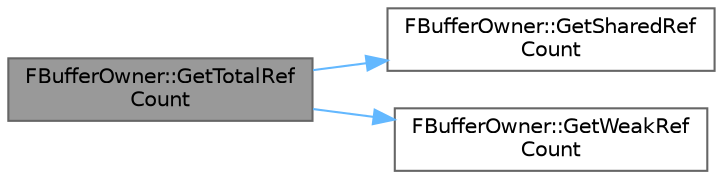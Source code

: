 digraph "FBufferOwner::GetTotalRefCount"
{
 // INTERACTIVE_SVG=YES
 // LATEX_PDF_SIZE
  bgcolor="transparent";
  edge [fontname=Helvetica,fontsize=10,labelfontname=Helvetica,labelfontsize=10];
  node [fontname=Helvetica,fontsize=10,shape=box,height=0.2,width=0.4];
  rankdir="LR";
  Node1 [id="Node000001",label="FBufferOwner::GetTotalRef\lCount",height=0.2,width=0.4,color="gray40", fillcolor="grey60", style="filled", fontcolor="black",tooltip=" "];
  Node1 -> Node2 [id="edge1_Node000001_Node000002",color="steelblue1",style="solid",tooltip=" "];
  Node2 [id="Node000002",label="FBufferOwner::GetSharedRef\lCount",height=0.2,width=0.4,color="grey40", fillcolor="white", style="filled",URL="$d3/d0f/classFBufferOwner.html#a6b0aa724257fac8dcf0dd18714d4fb31",tooltip=" "];
  Node1 -> Node3 [id="edge2_Node000001_Node000003",color="steelblue1",style="solid",tooltip=" "];
  Node3 [id="Node000003",label="FBufferOwner::GetWeakRef\lCount",height=0.2,width=0.4,color="grey40", fillcolor="white", style="filled",URL="$d3/d0f/classFBufferOwner.html#aa9433e7e7e0482918a93efe421be99a6",tooltip=" "];
}
